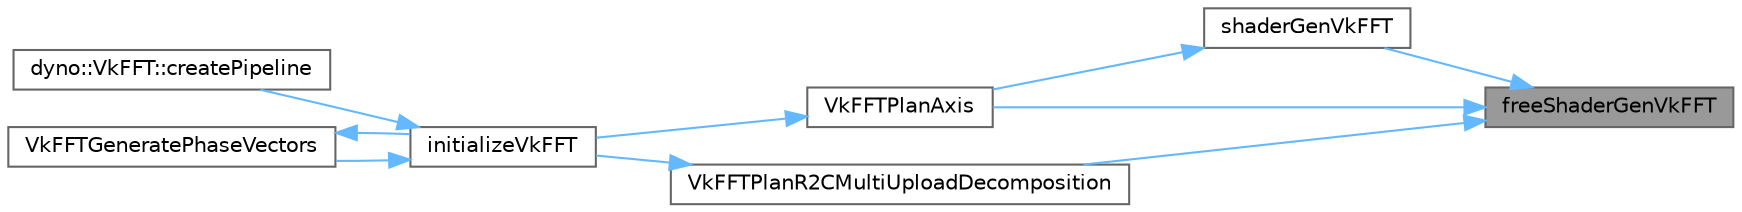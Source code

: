 digraph "freeShaderGenVkFFT"
{
 // LATEX_PDF_SIZE
  bgcolor="transparent";
  edge [fontname=Helvetica,fontsize=10,labelfontname=Helvetica,labelfontsize=10];
  node [fontname=Helvetica,fontsize=10,shape=box,height=0.2,width=0.4];
  rankdir="RL";
  Node1 [id="Node000001",label="freeShaderGenVkFFT",height=0.2,width=0.4,color="gray40", fillcolor="grey60", style="filled", fontcolor="black",tooltip=" "];
  Node1 -> Node2 [id="edge1_Node000001_Node000002",dir="back",color="steelblue1",style="solid",tooltip=" "];
  Node2 [id="Node000002",label="shaderGenVkFFT",height=0.2,width=0.4,color="grey40", fillcolor="white", style="filled",URL="$_vk_f_f_t___base_8h.html#a8737fb376d98af5792ae0bb17dde384d",tooltip=" "];
  Node2 -> Node3 [id="edge2_Node000002_Node000003",dir="back",color="steelblue1",style="solid",tooltip=" "];
  Node3 [id="Node000003",label="VkFFTPlanAxis",height=0.2,width=0.4,color="grey40", fillcolor="white", style="filled",URL="$_vk_f_f_t___base_8h.html#a89a22db4ed42326f99fd0e51792a1d8b",tooltip=" "];
  Node3 -> Node4 [id="edge3_Node000003_Node000004",dir="back",color="steelblue1",style="solid",tooltip=" "];
  Node4 [id="Node000004",label="initializeVkFFT",height=0.2,width=0.4,color="grey40", fillcolor="white", style="filled",URL="$_vk_f_f_t___base_8h.html#a4ee3d27a606388bde52d3878129e0a77",tooltip=" "];
  Node4 -> Node5 [id="edge4_Node000004_Node000005",dir="back",color="steelblue1",style="solid",tooltip=" "];
  Node5 [id="Node000005",label="dyno::VkFFT::createPipeline",height=0.2,width=0.4,color="grey40", fillcolor="white", style="filled",URL="$classdyno_1_1_vk_f_f_t.html#a027a6518b363fa64da2c4c4839a90688",tooltip=" "];
  Node4 -> Node6 [id="edge5_Node000004_Node000006",dir="back",color="steelblue1",style="solid",tooltip=" "];
  Node6 [id="Node000006",label="VkFFTGeneratePhaseVectors",height=0.2,width=0.4,color="grey40", fillcolor="white", style="filled",URL="$_vk_f_f_t___base_8h.html#af8d7ec91fb243edf636e0e8d8803307c",tooltip=" "];
  Node6 -> Node4 [id="edge6_Node000006_Node000004",dir="back",color="steelblue1",style="solid",tooltip=" "];
  Node1 -> Node3 [id="edge7_Node000001_Node000003",dir="back",color="steelblue1",style="solid",tooltip=" "];
  Node1 -> Node7 [id="edge8_Node000001_Node000007",dir="back",color="steelblue1",style="solid",tooltip=" "];
  Node7 [id="Node000007",label="VkFFTPlanR2CMultiUploadDecomposition",height=0.2,width=0.4,color="grey40", fillcolor="white", style="filled",URL="$_vk_f_f_t___base_8h.html#abcedcf58cf9bbf5a56b68c331151a598",tooltip=" "];
  Node7 -> Node4 [id="edge9_Node000007_Node000004",dir="back",color="steelblue1",style="solid",tooltip=" "];
}
